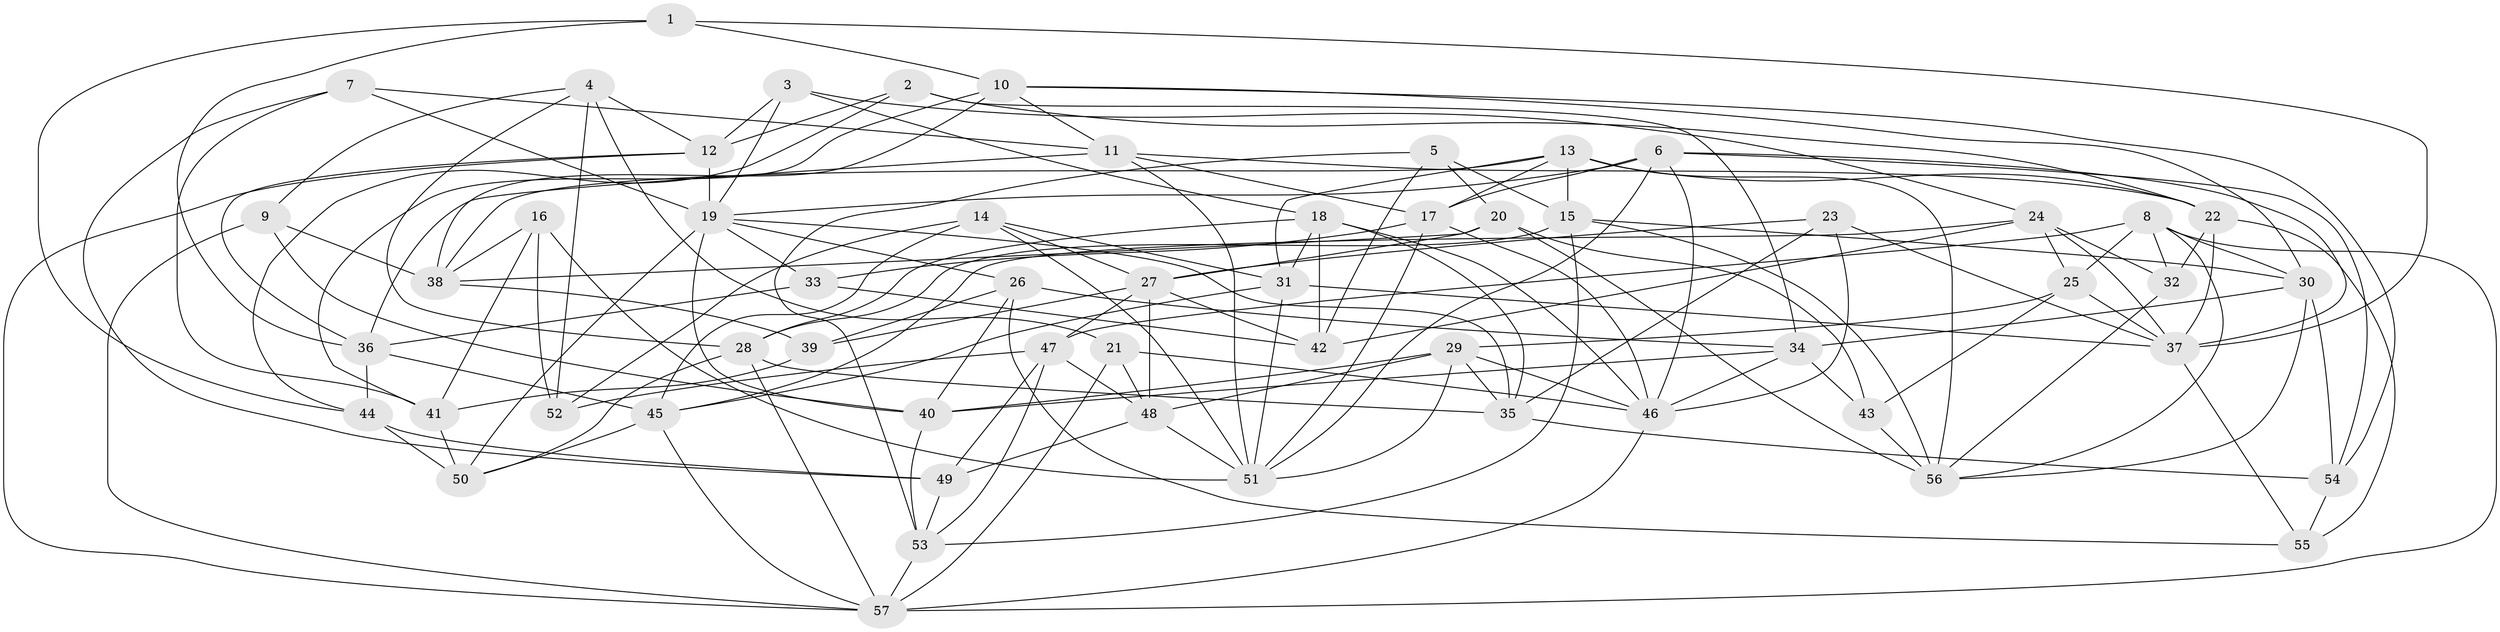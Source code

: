 // original degree distribution, {4: 1.0}
// Generated by graph-tools (version 1.1) at 2025/03/03/09/25 03:03:09]
// undirected, 57 vertices, 157 edges
graph export_dot {
graph [start="1"]
  node [color=gray90,style=filled];
  1;
  2;
  3;
  4;
  5;
  6;
  7;
  8;
  9;
  10;
  11;
  12;
  13;
  14;
  15;
  16;
  17;
  18;
  19;
  20;
  21;
  22;
  23;
  24;
  25;
  26;
  27;
  28;
  29;
  30;
  31;
  32;
  33;
  34;
  35;
  36;
  37;
  38;
  39;
  40;
  41;
  42;
  43;
  44;
  45;
  46;
  47;
  48;
  49;
  50;
  51;
  52;
  53;
  54;
  55;
  56;
  57;
  1 -- 10 [weight=1.0];
  1 -- 36 [weight=1.0];
  1 -- 37 [weight=1.0];
  1 -- 44 [weight=1.0];
  2 -- 12 [weight=1.0];
  2 -- 22 [weight=1.0];
  2 -- 34 [weight=1.0];
  2 -- 44 [weight=1.0];
  3 -- 12 [weight=1.0];
  3 -- 18 [weight=1.0];
  3 -- 19 [weight=1.0];
  3 -- 24 [weight=1.0];
  4 -- 9 [weight=1.0];
  4 -- 12 [weight=1.0];
  4 -- 21 [weight=1.0];
  4 -- 28 [weight=1.0];
  4 -- 52 [weight=2.0];
  5 -- 15 [weight=1.0];
  5 -- 20 [weight=1.0];
  5 -- 42 [weight=1.0];
  5 -- 53 [weight=1.0];
  6 -- 17 [weight=1.0];
  6 -- 19 [weight=1.0];
  6 -- 37 [weight=1.0];
  6 -- 46 [weight=1.0];
  6 -- 51 [weight=1.0];
  6 -- 54 [weight=1.0];
  7 -- 11 [weight=1.0];
  7 -- 19 [weight=1.0];
  7 -- 41 [weight=1.0];
  7 -- 49 [weight=1.0];
  8 -- 25 [weight=1.0];
  8 -- 30 [weight=1.0];
  8 -- 32 [weight=1.0];
  8 -- 47 [weight=1.0];
  8 -- 56 [weight=1.0];
  8 -- 57 [weight=1.0];
  9 -- 38 [weight=1.0];
  9 -- 40 [weight=1.0];
  9 -- 57 [weight=1.0];
  10 -- 11 [weight=1.0];
  10 -- 30 [weight=1.0];
  10 -- 38 [weight=1.0];
  10 -- 41 [weight=1.0];
  10 -- 54 [weight=1.0];
  11 -- 17 [weight=1.0];
  11 -- 22 [weight=1.0];
  11 -- 36 [weight=1.0];
  11 -- 51 [weight=1.0];
  12 -- 19 [weight=1.0];
  12 -- 36 [weight=1.0];
  12 -- 57 [weight=1.0];
  13 -- 15 [weight=1.0];
  13 -- 17 [weight=1.0];
  13 -- 22 [weight=1.0];
  13 -- 31 [weight=1.0];
  13 -- 38 [weight=1.0];
  13 -- 56 [weight=1.0];
  14 -- 27 [weight=1.0];
  14 -- 31 [weight=1.0];
  14 -- 45 [weight=1.0];
  14 -- 51 [weight=1.0];
  14 -- 52 [weight=2.0];
  15 -- 28 [weight=1.0];
  15 -- 30 [weight=1.0];
  15 -- 53 [weight=1.0];
  15 -- 56 [weight=1.0];
  16 -- 38 [weight=1.0];
  16 -- 41 [weight=1.0];
  16 -- 51 [weight=1.0];
  16 -- 52 [weight=1.0];
  17 -- 33 [weight=1.0];
  17 -- 46 [weight=1.0];
  17 -- 51 [weight=1.0];
  18 -- 28 [weight=1.0];
  18 -- 31 [weight=1.0];
  18 -- 35 [weight=1.0];
  18 -- 42 [weight=1.0];
  18 -- 46 [weight=1.0];
  19 -- 26 [weight=2.0];
  19 -- 33 [weight=1.0];
  19 -- 35 [weight=1.0];
  19 -- 40 [weight=1.0];
  19 -- 50 [weight=1.0];
  20 -- 27 [weight=1.0];
  20 -- 38 [weight=1.0];
  20 -- 43 [weight=1.0];
  20 -- 56 [weight=2.0];
  21 -- 46 [weight=1.0];
  21 -- 48 [weight=1.0];
  21 -- 57 [weight=1.0];
  22 -- 32 [weight=1.0];
  22 -- 37 [weight=1.0];
  22 -- 55 [weight=1.0];
  23 -- 27 [weight=1.0];
  23 -- 35 [weight=1.0];
  23 -- 37 [weight=1.0];
  23 -- 46 [weight=1.0];
  24 -- 25 [weight=1.0];
  24 -- 32 [weight=1.0];
  24 -- 37 [weight=1.0];
  24 -- 42 [weight=1.0];
  24 -- 45 [weight=1.0];
  25 -- 29 [weight=1.0];
  25 -- 37 [weight=2.0];
  25 -- 43 [weight=1.0];
  26 -- 34 [weight=1.0];
  26 -- 39 [weight=1.0];
  26 -- 40 [weight=1.0];
  26 -- 55 [weight=1.0];
  27 -- 39 [weight=1.0];
  27 -- 42 [weight=2.0];
  27 -- 47 [weight=1.0];
  27 -- 48 [weight=1.0];
  28 -- 35 [weight=1.0];
  28 -- 50 [weight=1.0];
  28 -- 57 [weight=1.0];
  29 -- 35 [weight=1.0];
  29 -- 40 [weight=1.0];
  29 -- 46 [weight=1.0];
  29 -- 48 [weight=1.0];
  29 -- 51 [weight=1.0];
  30 -- 34 [weight=1.0];
  30 -- 54 [weight=1.0];
  30 -- 56 [weight=1.0];
  31 -- 37 [weight=1.0];
  31 -- 45 [weight=1.0];
  31 -- 51 [weight=1.0];
  32 -- 56 [weight=1.0];
  33 -- 36 [weight=1.0];
  33 -- 42 [weight=1.0];
  34 -- 40 [weight=1.0];
  34 -- 43 [weight=1.0];
  34 -- 46 [weight=1.0];
  35 -- 54 [weight=1.0];
  36 -- 44 [weight=1.0];
  36 -- 45 [weight=1.0];
  37 -- 55 [weight=2.0];
  38 -- 39 [weight=1.0];
  39 -- 41 [weight=1.0];
  40 -- 53 [weight=1.0];
  41 -- 50 [weight=2.0];
  43 -- 56 [weight=1.0];
  44 -- 49 [weight=2.0];
  44 -- 50 [weight=1.0];
  45 -- 50 [weight=1.0];
  45 -- 57 [weight=1.0];
  46 -- 57 [weight=1.0];
  47 -- 48 [weight=1.0];
  47 -- 49 [weight=1.0];
  47 -- 52 [weight=1.0];
  47 -- 53 [weight=1.0];
  48 -- 49 [weight=1.0];
  48 -- 51 [weight=1.0];
  49 -- 53 [weight=1.0];
  53 -- 57 [weight=1.0];
  54 -- 55 [weight=2.0];
}
